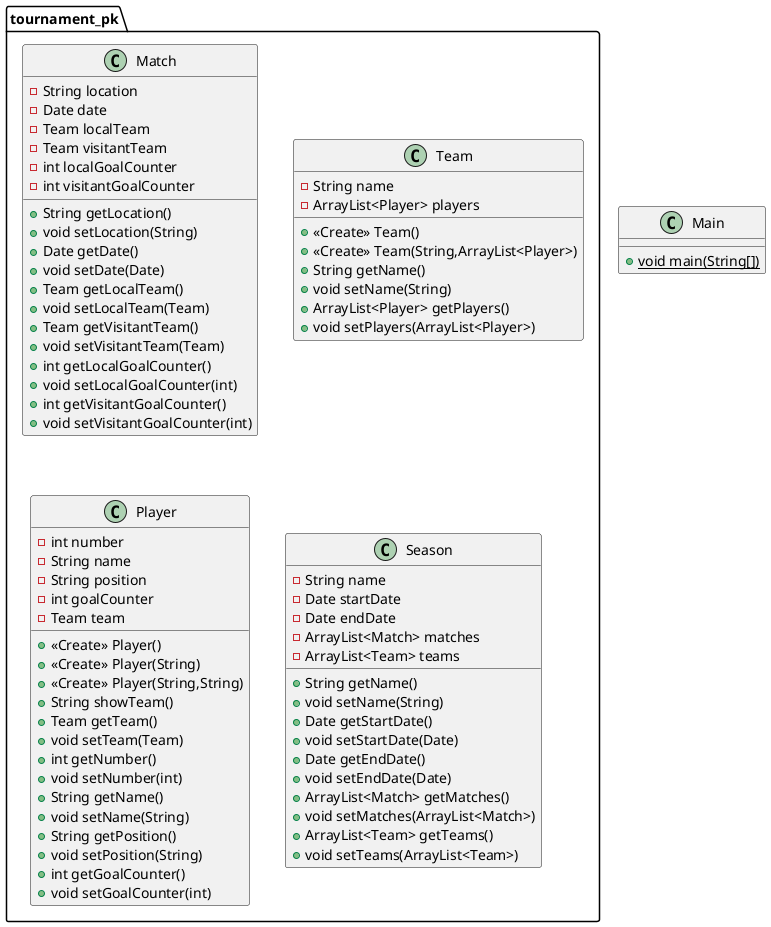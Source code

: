 @startuml
class tournament_pk.Match {
- String location
- Date date
- Team localTeam
- Team visitantTeam
- int localGoalCounter
- int visitantGoalCounter
+ String getLocation()
+ void setLocation(String)
+ Date getDate()
+ void setDate(Date)
+ Team getLocalTeam()
+ void setLocalTeam(Team)
+ Team getVisitantTeam()
+ void setVisitantTeam(Team)
+ int getLocalGoalCounter()
+ void setLocalGoalCounter(int)
+ int getVisitantGoalCounter()
+ void setVisitantGoalCounter(int)
}
class tournament_pk.Team {
- String name
- ArrayList<Player> players
+ <<Create>> Team()
+ <<Create>> Team(String,ArrayList<Player>)
+ String getName()
+ void setName(String)
+ ArrayList<Player> getPlayers()
+ void setPlayers(ArrayList<Player>)
}
class Main {
+ {static} void main(String[])
}
class tournament_pk.Player {
- int number
- String name
- String position
- int goalCounter
- Team team
+ <<Create>> Player()
+ <<Create>> Player(String)
+ <<Create>> Player(String,String)
+ String showTeam()
+ Team getTeam()
+ void setTeam(Team)
+ int getNumber()
+ void setNumber(int)
+ String getName()
+ void setName(String)
+ String getPosition()
+ void setPosition(String)
+ int getGoalCounter()
+ void setGoalCounter(int)
}
class tournament_pk.Season {
- String name
- Date startDate
- Date endDate
- ArrayList<Match> matches
- ArrayList<Team> teams
+ String getName()
+ void setName(String)
+ Date getStartDate()
+ void setStartDate(Date)
+ Date getEndDate()
+ void setEndDate(Date)
+ ArrayList<Match> getMatches()
+ void setMatches(ArrayList<Match>)
+ ArrayList<Team> getTeams()
+ void setTeams(ArrayList<Team>)
}
@enduml